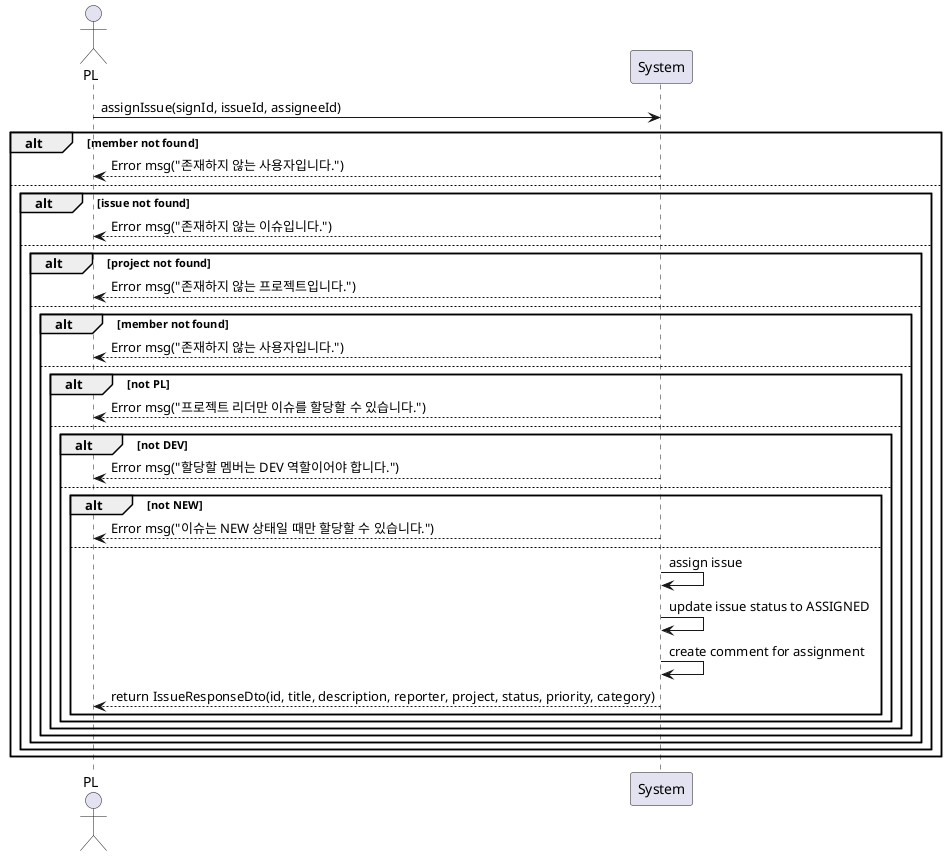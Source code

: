 @startuml
actor PL
participant System

PL -> System: assignIssue(signId, issueId, assigneeId)
alt member not found
    System --> PL: Error msg("존재하지 않는 사용자입니다.")
else
    alt issue not found
        System --> PL: Error msg("존재하지 않는 이슈입니다.")
    else
        alt project not found
            System --> PL: Error msg("존재하지 않는 프로젝트입니다.")
        else
            alt member not found
                System --> PL: Error msg("존재하지 않는 사용자입니다.")
            else
                alt not PL
                    System --> PL: Error msg("프로젝트 리더만 이슈를 할당할 수 있습니다.")
                else
                    alt not DEV
                        System --> PL: Error msg("할당할 멤버는 DEV 역할이어야 합니다.")
                    else
                        alt not NEW
                            System --> PL: Error msg("이슈는 NEW 상태일 때만 할당할 수 있습니다.")
                        else
                            System -> System: assign issue
                            System -> System: update issue status to ASSIGNED
                            System -> System: create comment for assignment
                            System --> PL: return IssueResponseDto(id, title, description, reporter, project, status, priority, category)
                        end
                    end
                end
            end
        end
    end
end
@enduml
